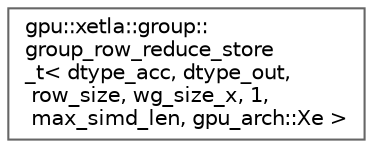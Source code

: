 digraph "Graphical Class Hierarchy"
{
 // LATEX_PDF_SIZE
  bgcolor="transparent";
  edge [fontname=Helvetica,fontsize=10,labelfontname=Helvetica,labelfontsize=10];
  node [fontname=Helvetica,fontsize=10,shape=box,height=0.2,width=0.4];
  rankdir="LR";
  Node0 [id="Node000000",label="gpu::xetla::group::\lgroup_row_reduce_store\l_t\< dtype_acc, dtype_out,\l row_size, wg_size_x, 1,\l max_simd_len, gpu_arch::Xe \>",height=0.2,width=0.4,color="grey40", fillcolor="white", style="filled",URL="$structgpu_1_1xetla_1_1group_1_1group__row__reduce__store__t_3_01dtype__acc_00_01dtype__out_00_01d1fe9e626bc4adc90fe46288676b32cb.html",tooltip=" "];
}
